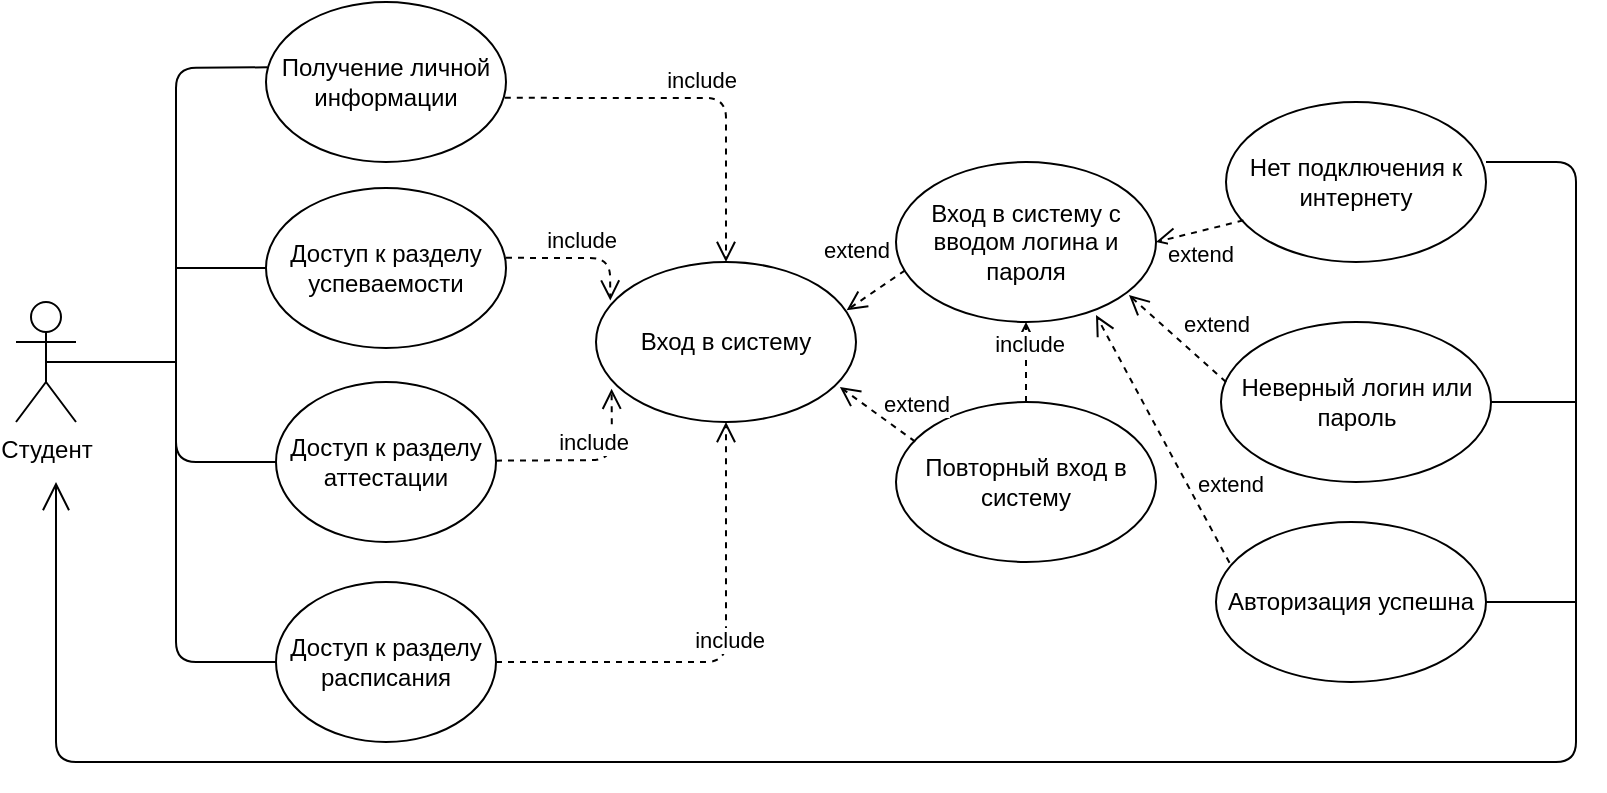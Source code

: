 <mxfile version="14.5.8" type="device"><diagram name="Page-1" id="e7e014a7-5840-1c2e-5031-d8a46d1fe8dd"><mxGraphModel dx="865" dy="685" grid="1" gridSize="10" guides="1" tooltips="1" connect="1" arrows="1" fold="1" page="1" pageScale="1" pageWidth="1169" pageHeight="826" background="#ffffff" math="0" shadow="0"><root><mxCell id="0"/><mxCell id="1" parent="0"/><mxCell id="0V3jSDC4qaDp4Eko4YN0-41" value="Студент" style="shape=umlActor;verticalLabelPosition=bottom;verticalAlign=top;html=1;" vertex="1" parent="1"><mxGeometry x="20" y="230" width="30" height="60" as="geometry"/></mxCell><mxCell id="0V3jSDC4qaDp4Eko4YN0-42" value="Вход в систему" style="ellipse;whiteSpace=wrap;html=1;" vertex="1" parent="1"><mxGeometry x="310" y="210" width="130" height="80" as="geometry"/></mxCell><mxCell id="0V3jSDC4qaDp4Eko4YN0-44" value="Доступ к разделу аттестации" style="ellipse;whiteSpace=wrap;html=1;" vertex="1" parent="1"><mxGeometry x="150" y="270" width="110" height="80" as="geometry"/></mxCell><mxCell id="0V3jSDC4qaDp4Eko4YN0-63" value="" style="endArrow=none;html=1;exitX=0.5;exitY=0.5;exitDx=0;exitDy=0;exitPerimeter=0;" edge="1" parent="1" source="0V3jSDC4qaDp4Eko4YN0-41"><mxGeometry width="50" height="50" relative="1" as="geometry"><mxPoint x="90" y="220" as="sourcePoint"/><mxPoint x="100" y="260" as="targetPoint"/></mxGeometry></mxCell><mxCell id="0V3jSDC4qaDp4Eko4YN0-64" value="Вход в систему с вводом логина и пароля" style="ellipse;whiteSpace=wrap;html=1;" vertex="1" parent="1"><mxGeometry x="460" y="160" width="130" height="80" as="geometry"/></mxCell><mxCell id="0V3jSDC4qaDp4Eko4YN0-65" value="Повторный вход в систему" style="ellipse;whiteSpace=wrap;html=1;" vertex="1" parent="1"><mxGeometry x="460" y="280" width="130" height="80" as="geometry"/></mxCell><mxCell id="0V3jSDC4qaDp4Eko4YN0-66" value="Нет подключения к интернету" style="ellipse;whiteSpace=wrap;html=1;" vertex="1" parent="1"><mxGeometry x="625" y="130" width="130" height="80" as="geometry"/></mxCell><mxCell id="0V3jSDC4qaDp4Eko4YN0-67" value="Неверный логин или пароль" style="ellipse;whiteSpace=wrap;html=1;" vertex="1" parent="1"><mxGeometry x="622.5" y="240" width="135" height="80" as="geometry"/></mxCell><mxCell id="0V3jSDC4qaDp4Eko4YN0-68" value="&amp;nbsp;include" style="html=1;verticalAlign=bottom;endArrow=open;dashed=1;endSize=8;exitX=0.995;exitY=0.599;exitDx=0;exitDy=0;exitPerimeter=0;entryX=0.5;entryY=0;entryDx=0;entryDy=0;" edge="1" parent="1" source="0V3jSDC4qaDp4Eko4YN0-71" target="0V3jSDC4qaDp4Eko4YN0-42"><mxGeometry relative="1" as="geometry"><mxPoint x="300" y="310" as="sourcePoint"/><mxPoint x="500" y="390" as="targetPoint"/><Array as="points"><mxPoint x="375" y="128"/></Array></mxGeometry></mxCell><mxCell id="0V3jSDC4qaDp4Eko4YN0-69" value="Доступ к разделу успеваемости" style="ellipse;whiteSpace=wrap;html=1;" vertex="1" parent="1"><mxGeometry x="145" y="173" width="120" height="80" as="geometry"/></mxCell><mxCell id="0V3jSDC4qaDp4Eko4YN0-70" value="Доступ к разделу расписания" style="ellipse;whiteSpace=wrap;html=1;" vertex="1" parent="1"><mxGeometry x="150" y="370" width="110" height="80" as="geometry"/></mxCell><mxCell id="0V3jSDC4qaDp4Eko4YN0-71" value="Получение личной информации" style="ellipse;whiteSpace=wrap;html=1;" vertex="1" parent="1"><mxGeometry x="145" y="80" width="120" height="80" as="geometry"/></mxCell><mxCell id="0V3jSDC4qaDp4Eko4YN0-73" value="" style="endArrow=none;html=1;entryX=0.005;entryY=0.408;entryDx=0;entryDy=0;entryPerimeter=0;" edge="1" parent="1" target="0V3jSDC4qaDp4Eko4YN0-71"><mxGeometry width="50" height="50" relative="1" as="geometry"><mxPoint x="100" y="260" as="sourcePoint"/><mxPoint x="110" y="190" as="targetPoint"/><Array as="points"><mxPoint x="100" y="113"/></Array></mxGeometry></mxCell><mxCell id="0V3jSDC4qaDp4Eko4YN0-74" value="" style="endArrow=none;html=1;entryX=0;entryY=0.5;entryDx=0;entryDy=0;" edge="1" parent="1" target="0V3jSDC4qaDp4Eko4YN0-69"><mxGeometry width="50" height="50" relative="1" as="geometry"><mxPoint x="100" y="213" as="sourcePoint"/><mxPoint x="120" y="310" as="targetPoint"/></mxGeometry></mxCell><mxCell id="0V3jSDC4qaDp4Eko4YN0-75" value="" style="endArrow=none;html=1;entryX=0;entryY=0.5;entryDx=0;entryDy=0;" edge="1" parent="1" target="0V3jSDC4qaDp4Eko4YN0-44"><mxGeometry width="50" height="50" relative="1" as="geometry"><mxPoint x="100" y="260" as="sourcePoint"/><mxPoint x="70" y="460" as="targetPoint"/><Array as="points"><mxPoint x="100" y="310"/></Array></mxGeometry></mxCell><mxCell id="0V3jSDC4qaDp4Eko4YN0-76" value="" style="endArrow=none;html=1;exitX=0;exitY=0.5;exitDx=0;exitDy=0;" edge="1" parent="1" source="0V3jSDC4qaDp4Eko4YN0-70"><mxGeometry width="50" height="50" relative="1" as="geometry"><mxPoint x="60" y="470" as="sourcePoint"/><mxPoint x="100" y="290" as="targetPoint"/><Array as="points"><mxPoint x="100" y="410"/></Array></mxGeometry></mxCell><mxCell id="0V3jSDC4qaDp4Eko4YN0-77" value="&amp;nbsp;include" style="html=1;verticalAlign=bottom;endArrow=open;dashed=1;endSize=8;exitX=0.995;exitY=0.599;exitDx=0;exitDy=0;exitPerimeter=0;entryX=0.055;entryY=0.241;entryDx=0;entryDy=0;entryPerimeter=0;" edge="1" parent="1" target="0V3jSDC4qaDp4Eko4YN0-42"><mxGeometry relative="1" as="geometry"><mxPoint x="265.0" y="207.92" as="sourcePoint"/><mxPoint x="375.6" y="290" as="targetPoint"/><Array as="points"><mxPoint x="317" y="208"/></Array></mxGeometry></mxCell><mxCell id="0V3jSDC4qaDp4Eko4YN0-78" value="&amp;nbsp;include" style="html=1;verticalAlign=bottom;endArrow=open;dashed=1;endSize=8;exitX=0.995;exitY=0.599;exitDx=0;exitDy=0;exitPerimeter=0;entryX=0.06;entryY=0.792;entryDx=0;entryDy=0;entryPerimeter=0;" edge="1" parent="1" target="0V3jSDC4qaDp4Eko4YN0-42"><mxGeometry relative="1" as="geometry"><mxPoint x="260.0" y="309.32" as="sourcePoint"/><mxPoint x="312.15" y="330.68" as="targetPoint"/><Array as="points"><mxPoint x="318" y="309"/></Array></mxGeometry></mxCell><mxCell id="0V3jSDC4qaDp4Eko4YN0-79" value="&amp;nbsp;include" style="html=1;verticalAlign=bottom;endArrow=open;dashed=1;endSize=8;exitX=1;exitY=0.5;exitDx=0;exitDy=0;entryX=0.5;entryY=1;entryDx=0;entryDy=0;" edge="1" parent="1" source="0V3jSDC4qaDp4Eko4YN0-70" target="0V3jSDC4qaDp4Eko4YN0-42"><mxGeometry relative="1" as="geometry"><mxPoint x="310.0" y="360.0" as="sourcePoint"/><mxPoint x="420.6" y="442.08" as="targetPoint"/><Array as="points"><mxPoint x="375" y="410"/></Array></mxGeometry></mxCell><mxCell id="0V3jSDC4qaDp4Eko4YN0-80" value="extend" style="html=1;verticalAlign=bottom;endArrow=open;dashed=1;endSize=8;entryX=0.964;entryY=0.302;entryDx=0;entryDy=0;entryPerimeter=0;exitX=0.035;exitY=0.677;exitDx=0;exitDy=0;exitPerimeter=0;" edge="1" parent="1" source="0V3jSDC4qaDp4Eko4YN0-64" target="0V3jSDC4qaDp4Eko4YN0-42"><mxGeometry x="0.097" y="-15" relative="1" as="geometry"><mxPoint x="460.0" y="70.0" as="sourcePoint"/><mxPoint x="570.6" y="152.08" as="targetPoint"/><Array as="points"/><mxPoint as="offset"/></mxGeometry></mxCell><mxCell id="0V3jSDC4qaDp4Eko4YN0-81" value="extend" style="html=1;verticalAlign=bottom;endArrow=open;dashed=1;endSize=8;entryX=0.938;entryY=0.781;entryDx=0;entryDy=0;entryPerimeter=0;exitX=0.074;exitY=0.248;exitDx=0;exitDy=0;exitPerimeter=0;" edge="1" parent="1" source="0V3jSDC4qaDp4Eko4YN0-65" target="0V3jSDC4qaDp4Eko4YN0-42"><mxGeometry x="-0.735" y="-8" relative="1" as="geometry"><mxPoint x="459" y="300" as="sourcePoint"/><mxPoint x="440.29" y="290" as="targetPoint"/><Array as="points"><mxPoint x="470" y="300"/></Array><mxPoint as="offset"/></mxGeometry></mxCell><mxCell id="0V3jSDC4qaDp4Eko4YN0-82" value="&amp;nbsp;include" style="html=1;verticalAlign=bottom;endArrow=open;dashed=1;endSize=8;entryX=0.5;entryY=1;entryDx=0;entryDy=0;exitX=0.5;exitY=0;exitDx=0;exitDy=0;" edge="1" parent="1" source="0V3jSDC4qaDp4Eko4YN0-65" target="0V3jSDC4qaDp4Eko4YN0-64"><mxGeometry relative="1" as="geometry"><mxPoint x="600" y="270" as="sourcePoint"/><mxPoint x="551.08" y="451.36" as="targetPoint"/><Array as="points"/></mxGeometry></mxCell><mxCell id="0V3jSDC4qaDp4Eko4YN0-83" value="Авторизация успешна" style="ellipse;whiteSpace=wrap;html=1;" vertex="1" parent="1"><mxGeometry x="620" y="340" width="135" height="80" as="geometry"/></mxCell><mxCell id="0V3jSDC4qaDp4Eko4YN0-85" value="extend" style="html=1;verticalAlign=bottom;endArrow=open;dashed=1;endSize=8;entryX=0.938;entryY=0.781;entryDx=0;entryDy=0;entryPerimeter=0;exitX=0.067;exitY=0.74;exitDx=0;exitDy=0;exitPerimeter=0;" edge="1" parent="1" source="0V3jSDC4qaDp4Eko4YN0-66"><mxGeometry x="0.2" y="20" relative="1" as="geometry"><mxPoint x="640" y="200" as="sourcePoint"/><mxPoint x="590" y="200" as="targetPoint"/><Array as="points"/><mxPoint as="offset"/></mxGeometry></mxCell><mxCell id="0V3jSDC4qaDp4Eko4YN0-86" value="extend" style="html=1;verticalAlign=bottom;endArrow=open;dashed=1;endSize=8;entryX=0.896;entryY=0.832;entryDx=0;entryDy=0;entryPerimeter=0;" edge="1" parent="1" target="0V3jSDC4qaDp4Eko4YN0-64"><mxGeometry x="-0.476" y="-12" relative="1" as="geometry"><mxPoint x="625" y="270" as="sourcePoint"/><mxPoint x="575" y="270" as="targetPoint"/><Array as="points"/><mxPoint as="offset"/></mxGeometry></mxCell><mxCell id="0V3jSDC4qaDp4Eko4YN0-87" value="extend" style="html=1;verticalAlign=bottom;endArrow=open;dashed=1;endSize=8;entryX=0.896;entryY=0.832;entryDx=0;entryDy=0;entryPerimeter=0;exitX=0.05;exitY=0.255;exitDx=0;exitDy=0;exitPerimeter=0;" edge="1" parent="1" source="0V3jSDC4qaDp4Eko4YN0-83"><mxGeometry x="-0.62" y="-14" relative="1" as="geometry"><mxPoint x="608.52" y="280" as="sourcePoint"/><mxPoint x="560" y="236.56" as="targetPoint"/><Array as="points"/><mxPoint as="offset"/></mxGeometry></mxCell><mxCell id="0V3jSDC4qaDp4Eko4YN0-89" value="" style="endArrow=open;endFill=1;endSize=12;html=1;" edge="1" parent="1"><mxGeometry width="160" relative="1" as="geometry"><mxPoint x="800" y="261.176" as="sourcePoint"/><mxPoint x="40" y="320" as="targetPoint"/><Array as="points"><mxPoint x="800" y="460"/><mxPoint x="40" y="460"/><mxPoint x="40" y="390"/></Array></mxGeometry></mxCell><mxCell id="0V3jSDC4qaDp4Eko4YN0-90" value="" style="endArrow=none;html=1;exitX=1;exitY=0.5;exitDx=0;exitDy=0;" edge="1" parent="1" source="0V3jSDC4qaDp4Eko4YN0-67"><mxGeometry width="50" height="50" relative="1" as="geometry"><mxPoint x="780" y="250" as="sourcePoint"/><mxPoint x="800" y="280" as="targetPoint"/></mxGeometry></mxCell><mxCell id="0V3jSDC4qaDp4Eko4YN0-92" value="" style="endArrow=none;html=1;" edge="1" parent="1"><mxGeometry width="50" height="50" relative="1" as="geometry"><mxPoint x="755" y="380" as="sourcePoint"/><mxPoint x="800" y="380" as="targetPoint"/><Array as="points"/></mxGeometry></mxCell><mxCell id="0V3jSDC4qaDp4Eko4YN0-93" value="" style="endArrow=none;html=1;" edge="1" parent="1"><mxGeometry width="50" height="50" relative="1" as="geometry"><mxPoint x="755" y="160" as="sourcePoint"/><mxPoint x="800" y="280" as="targetPoint"/><Array as="points"><mxPoint x="800" y="160"/></Array></mxGeometry></mxCell></root></mxGraphModel></diagram></mxfile>